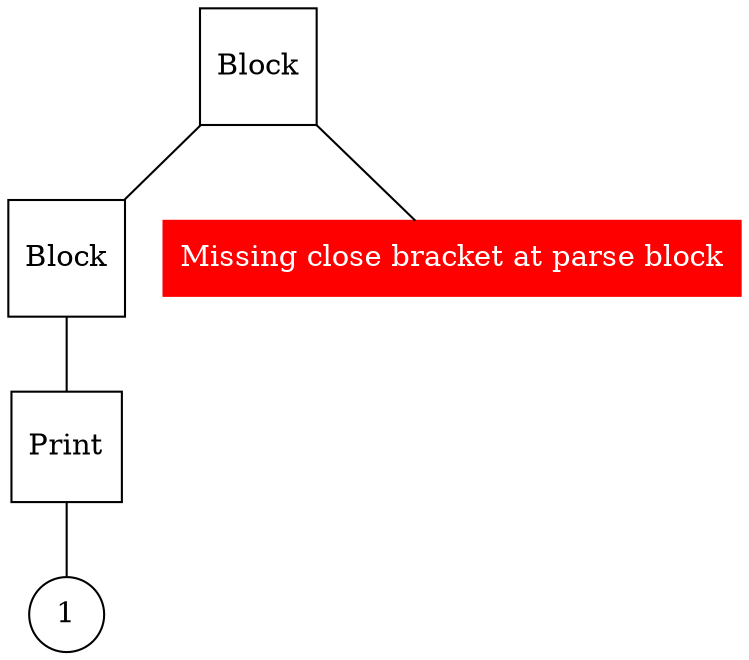 graph g {
n0 [label = "Block", shape="square"]
n1 [label = "Block", shape="square"]
n2 [label = "Print", shape="square"]
n3 [label = "1", shape="circle"]
error [label = "Missing close bracket at parse block", color="red", style="filled", shape="box", fontcolor="white"]

"n2" -- "n3"
"n1" -- "n2"
"n0" -- "n1"
"n0" -- "error"
}